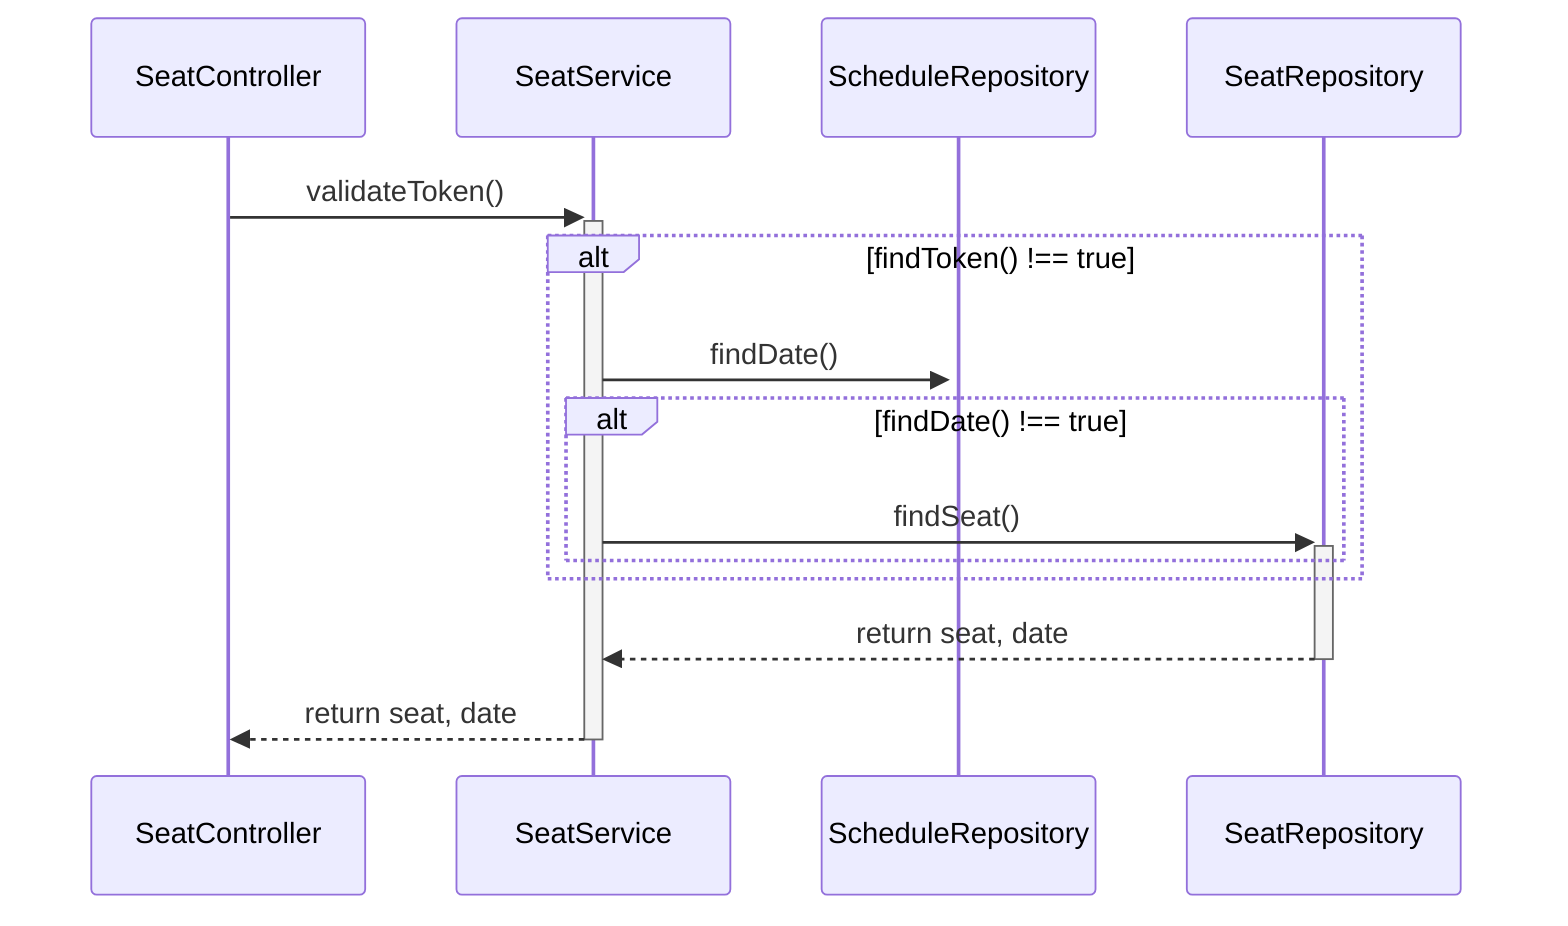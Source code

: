 sequenceDiagram
    participant Controller as SeatController
    participant Service as SeatService
    participant ScheduleRepository as ScheduleRepository
    participant SeatRepository as SeatRepository

    Controller->>+Service: validateToken()
    alt findToken() !== true
        Service->>+ScheduleRepository: findDate()
        alt findDate() !== true
            Service->>+SeatRepository: findSeat()
        end
    end
    SeatRepository-->>-Service: return seat, date
    Service-->>-Controller: return seat, date